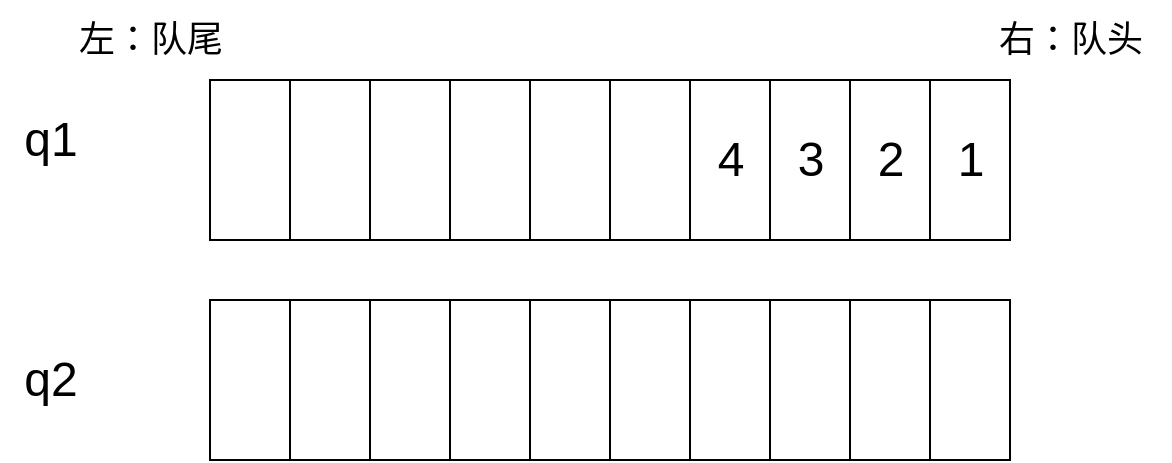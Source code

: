 <mxfile version="24.2.5" type="device">
  <diagram name="第 1 页" id="tr266JfwDst_PnRiNIE3">
    <mxGraphModel dx="1102" dy="810" grid="1" gridSize="10" guides="1" tooltips="1" connect="1" arrows="1" fold="1" page="1" pageScale="1" pageWidth="3300" pageHeight="4681" math="0" shadow="0">
      <root>
        <mxCell id="0" />
        <mxCell id="1" parent="0" />
        <mxCell id="sRfE5GBA3tL96DVJPCX4-1" value="" style="rounded=0;whiteSpace=wrap;html=1;" vertex="1" parent="1">
          <mxGeometry x="220" y="130" width="400" height="80" as="geometry" />
        </mxCell>
        <mxCell id="sRfE5GBA3tL96DVJPCX4-2" value="" style="rounded=0;whiteSpace=wrap;html=1;" vertex="1" parent="1">
          <mxGeometry x="220" y="130" width="40" height="80" as="geometry" />
        </mxCell>
        <mxCell id="sRfE5GBA3tL96DVJPCX4-3" value="" style="rounded=0;whiteSpace=wrap;html=1;" vertex="1" parent="1">
          <mxGeometry x="300" y="130" width="40" height="80" as="geometry" />
        </mxCell>
        <mxCell id="sRfE5GBA3tL96DVJPCX4-4" value="" style="rounded=0;whiteSpace=wrap;html=1;" vertex="1" parent="1">
          <mxGeometry x="380" y="130" width="40" height="80" as="geometry" />
        </mxCell>
        <mxCell id="sRfE5GBA3tL96DVJPCX4-5" value="" style="rounded=0;whiteSpace=wrap;html=1;" vertex="1" parent="1">
          <mxGeometry x="460" y="130" width="40" height="80" as="geometry" />
        </mxCell>
        <mxCell id="sRfE5GBA3tL96DVJPCX4-6" value="" style="rounded=0;whiteSpace=wrap;html=1;" vertex="1" parent="1">
          <mxGeometry x="540" y="130" width="40" height="80" as="geometry" />
        </mxCell>
        <mxCell id="sRfE5GBA3tL96DVJPCX4-9" value="" style="rounded=0;whiteSpace=wrap;html=1;" vertex="1" parent="1">
          <mxGeometry x="220" y="240" width="400" height="80" as="geometry" />
        </mxCell>
        <mxCell id="sRfE5GBA3tL96DVJPCX4-10" value="" style="rounded=0;whiteSpace=wrap;html=1;" vertex="1" parent="1">
          <mxGeometry x="220" y="240" width="40" height="80" as="geometry" />
        </mxCell>
        <mxCell id="sRfE5GBA3tL96DVJPCX4-11" value="" style="rounded=0;whiteSpace=wrap;html=1;" vertex="1" parent="1">
          <mxGeometry x="300" y="240" width="40" height="80" as="geometry" />
        </mxCell>
        <mxCell id="sRfE5GBA3tL96DVJPCX4-12" value="" style="rounded=0;whiteSpace=wrap;html=1;" vertex="1" parent="1">
          <mxGeometry x="380" y="240" width="40" height="80" as="geometry" />
        </mxCell>
        <mxCell id="sRfE5GBA3tL96DVJPCX4-13" value="" style="rounded=0;whiteSpace=wrap;html=1;" vertex="1" parent="1">
          <mxGeometry x="460" y="240" width="40" height="80" as="geometry" />
        </mxCell>
        <mxCell id="sRfE5GBA3tL96DVJPCX4-14" value="" style="rounded=0;whiteSpace=wrap;html=1;" vertex="1" parent="1">
          <mxGeometry x="540" y="240" width="40" height="80" as="geometry" />
        </mxCell>
        <mxCell id="sRfE5GBA3tL96DVJPCX4-15" value="&lt;font style=&quot;font-size: 24px;&quot;&gt;q1&lt;/font&gt;" style="text;html=1;align=center;verticalAlign=middle;resizable=0;points=[];autosize=1;strokeColor=none;fillColor=none;" vertex="1" parent="1">
          <mxGeometry x="115" y="140" width="50" height="40" as="geometry" />
        </mxCell>
        <mxCell id="sRfE5GBA3tL96DVJPCX4-16" value="&lt;font style=&quot;font-size: 24px;&quot;&gt;q2&lt;/font&gt;" style="text;html=1;align=center;verticalAlign=middle;resizable=0;points=[];autosize=1;strokeColor=none;fillColor=none;" vertex="1" parent="1">
          <mxGeometry x="115" y="260" width="50" height="40" as="geometry" />
        </mxCell>
        <mxCell id="sRfE5GBA3tL96DVJPCX4-17" value="&lt;font style=&quot;font-size: 24px;&quot;&gt;1&lt;/font&gt;" style="text;html=1;align=center;verticalAlign=middle;resizable=0;points=[];autosize=1;strokeColor=none;fillColor=none;" vertex="1" parent="1">
          <mxGeometry x="580" y="150" width="40" height="40" as="geometry" />
        </mxCell>
        <mxCell id="sRfE5GBA3tL96DVJPCX4-18" value="&lt;font style=&quot;font-size: 18px;&quot;&gt;右：队头&lt;/font&gt;" style="text;html=1;align=center;verticalAlign=middle;resizable=0;points=[];autosize=1;strokeColor=none;fillColor=none;" vertex="1" parent="1">
          <mxGeometry x="600" y="90" width="100" height="40" as="geometry" />
        </mxCell>
        <mxCell id="sRfE5GBA3tL96DVJPCX4-19" value="&lt;font style=&quot;font-size: 18px;&quot;&gt;左：队尾&lt;/font&gt;" style="text;html=1;align=center;verticalAlign=middle;resizable=0;points=[];autosize=1;strokeColor=none;fillColor=none;" vertex="1" parent="1">
          <mxGeometry x="140" y="90" width="100" height="40" as="geometry" />
        </mxCell>
        <mxCell id="sRfE5GBA3tL96DVJPCX4-20" value="&lt;font style=&quot;font-size: 24px;&quot;&gt;2&lt;/font&gt;" style="text;html=1;align=center;verticalAlign=middle;resizable=0;points=[];autosize=1;strokeColor=none;fillColor=none;" vertex="1" parent="1">
          <mxGeometry x="540" y="150" width="40" height="40" as="geometry" />
        </mxCell>
        <mxCell id="sRfE5GBA3tL96DVJPCX4-21" value="&lt;font style=&quot;font-size: 24px;&quot;&gt;3&lt;/font&gt;" style="text;html=1;align=center;verticalAlign=middle;resizable=0;points=[];autosize=1;strokeColor=none;fillColor=none;" vertex="1" parent="1">
          <mxGeometry x="500" y="150" width="40" height="40" as="geometry" />
        </mxCell>
        <mxCell id="sRfE5GBA3tL96DVJPCX4-22" value="&lt;font style=&quot;font-size: 24px;&quot;&gt;4&lt;/font&gt;" style="text;html=1;align=center;verticalAlign=middle;resizable=0;points=[];autosize=1;strokeColor=none;fillColor=none;" vertex="1" parent="1">
          <mxGeometry x="460" y="150" width="40" height="40" as="geometry" />
        </mxCell>
      </root>
    </mxGraphModel>
  </diagram>
</mxfile>
